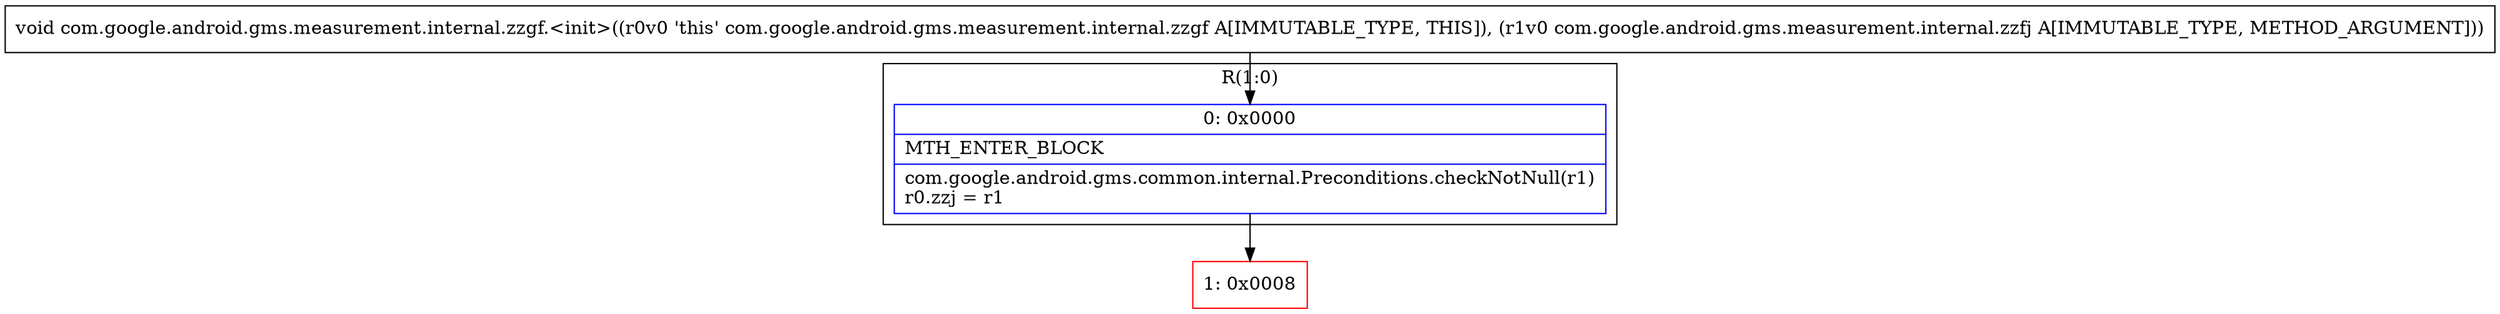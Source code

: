 digraph "CFG forcom.google.android.gms.measurement.internal.zzgf.\<init\>(Lcom\/google\/android\/gms\/measurement\/internal\/zzfj;)V" {
subgraph cluster_Region_1562594194 {
label = "R(1:0)";
node [shape=record,color=blue];
Node_0 [shape=record,label="{0\:\ 0x0000|MTH_ENTER_BLOCK\l|com.google.android.gms.common.internal.Preconditions.checkNotNull(r1)\lr0.zzj = r1\l}"];
}
Node_1 [shape=record,color=red,label="{1\:\ 0x0008}"];
MethodNode[shape=record,label="{void com.google.android.gms.measurement.internal.zzgf.\<init\>((r0v0 'this' com.google.android.gms.measurement.internal.zzgf A[IMMUTABLE_TYPE, THIS]), (r1v0 com.google.android.gms.measurement.internal.zzfj A[IMMUTABLE_TYPE, METHOD_ARGUMENT])) }"];
MethodNode -> Node_0;
Node_0 -> Node_1;
}

